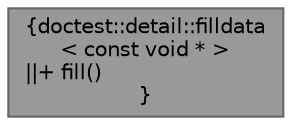 digraph "doctest::detail::filldata&lt; const void * &gt;"
{
 // LATEX_PDF_SIZE
  bgcolor="transparent";
  edge [fontname=Helvetica,fontsize=10,labelfontname=Helvetica,labelfontsize=10];
  node [fontname=Helvetica,fontsize=10,shape=box,height=0.2,width=0.4];
  Node1 [label="{doctest::detail::filldata\l\< const void * \>\n||+ fill()\l}",height=0.2,width=0.4,color="gray40", fillcolor="grey60", style="filled", fontcolor="black",tooltip=" "];
}
